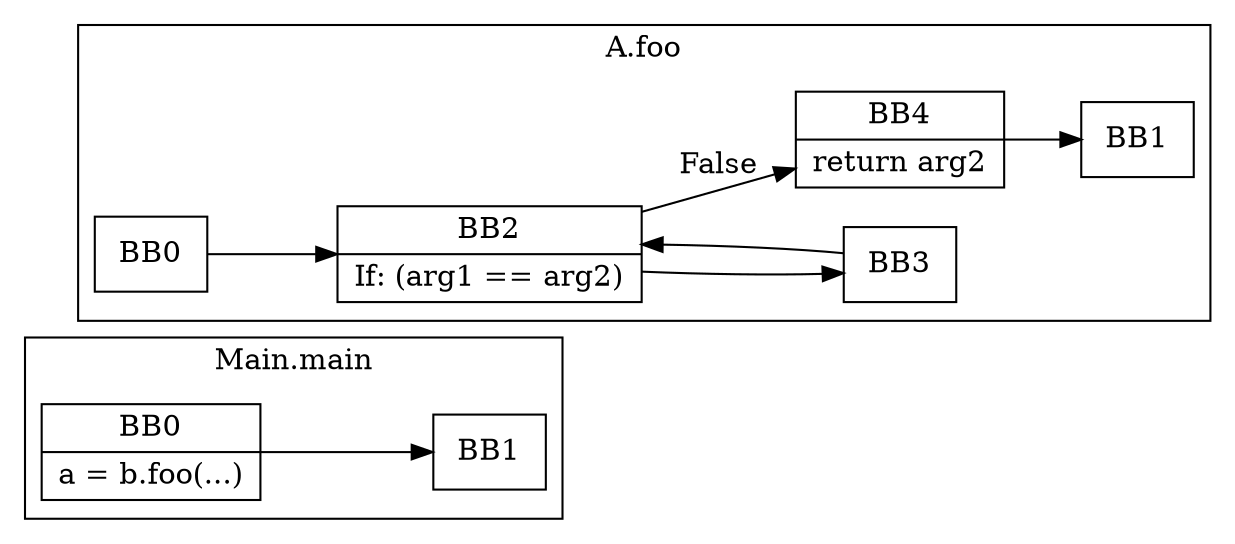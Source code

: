 digraph G {
  graph [ rankdir = "LR" ];
  subgraph cluster_0 {
    label = "Main.main"
    M0_BB0 [
      shape="record"
      label="BB0|a = b.foo(...)"
    ];
    M0_BB0 -> M0_BB1;
    M0_BB1 [
      shape="record"
      label="BB1"
    ];
  }
  subgraph cluster_1 {
    label = "A.foo"
    M1_BB0 [
      shape="record"
      label="BB0"
    ];
    M1_BB0 -> M1_BB2;
    M1_BB1 [
      shape="record"
      label="BB1"
    ];
    M1_BB2 [
      shape="record"
      label="BB2|If: (arg1 == arg2)"
    ];
    M1_BB2 -> M1_BB3;
    M1_BB2 -> M1_BB4 [label="False"];
    M1_BB3 [
      shape="record"
      label="BB3"
    ];
    M1_BB3 -> M1_BB2;
    M1_BB4 [
      shape="record"
      label="BB4|return arg2"
    ];
    M1_BB4 -> M1_BB1;
  }
}
